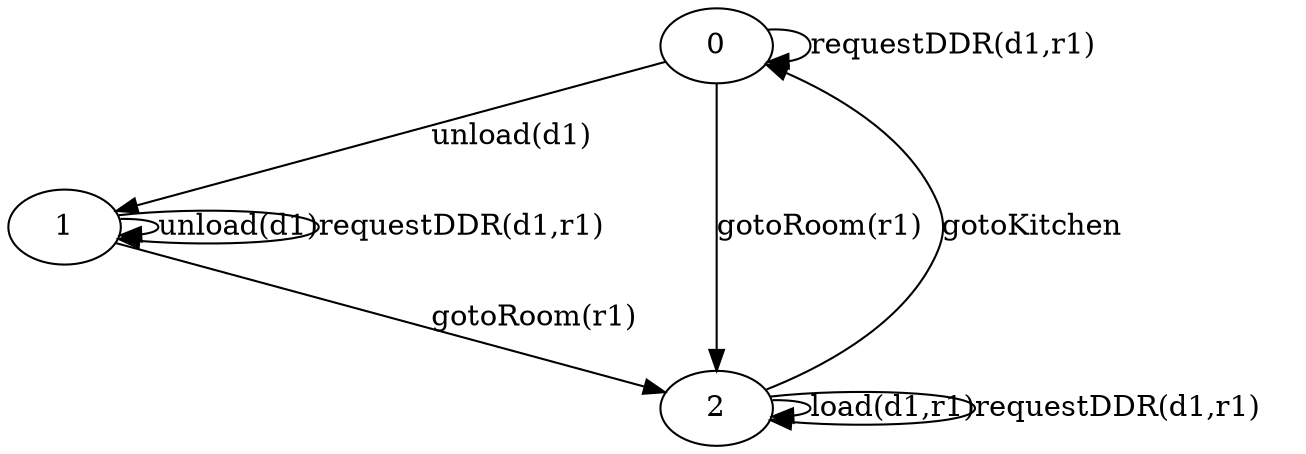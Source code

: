 digraph G {
	0;
	1;
	2;
	0 -> 1 [label="unload(d1)"];
	0 -> 2 [label="gotoRoom(r1)"];
	0 -> 0 [label="requestDDR(d1,r1)"];
	1 -> 1 [label="unload(d1)"];
	1 -> 2 [label="gotoRoom(r1)"];
	1 -> 1 [label="requestDDR(d1,r1)"];
	2 -> 2 [label="load(d1,r1)"];
	2 -> 0 [label="gotoKitchen"];
	2 -> 2 [label="requestDDR(d1,r1)"];
}

